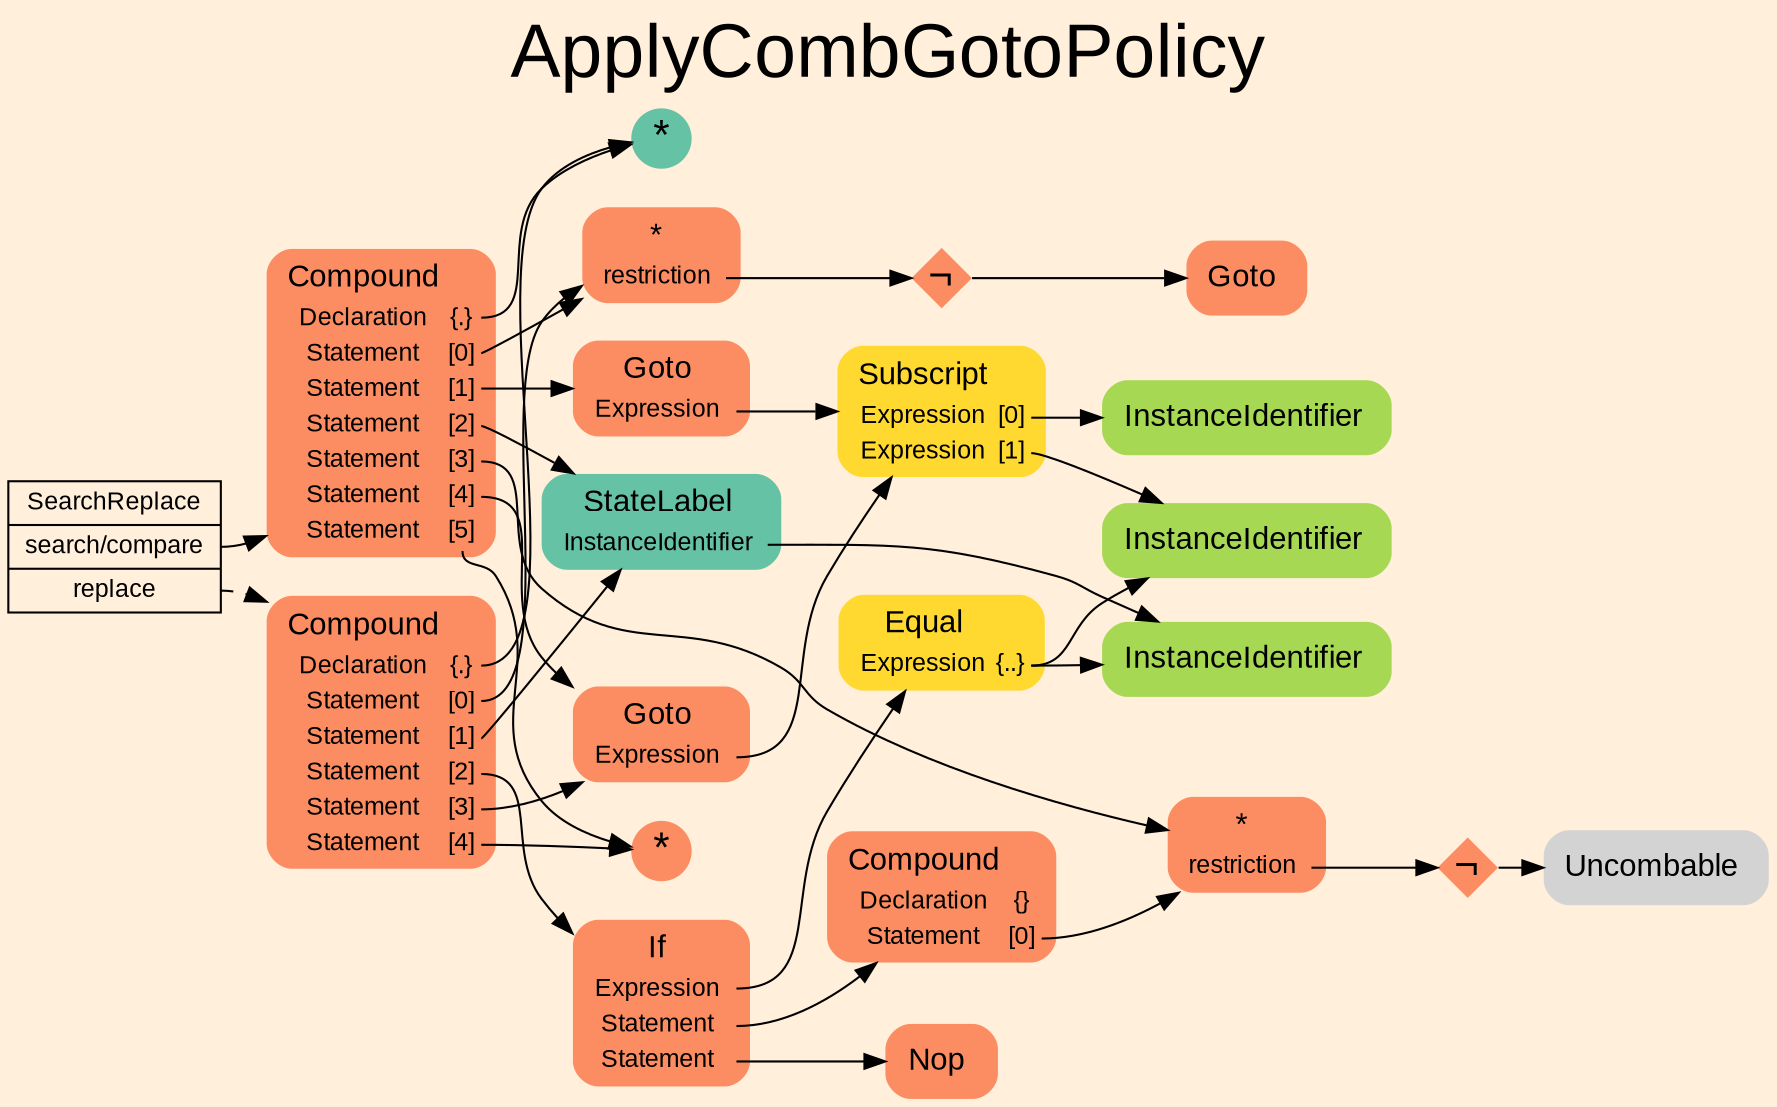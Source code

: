 digraph "ApplyCombGotoPolicy" {
label = "ApplyCombGotoPolicy"
labelloc = t
fontsize = "36"
graph [
    rankdir = "LR"
    ranksep = 0.3
    bgcolor = antiquewhite1
    color = black
    fontcolor = black
    fontname = "Arial"
];
node [
    fontname = "Arial"
];
edge [
    fontname = "Arial"
];

// -------------------- transformation figure --------------------
"CR#B-4-61" [
    // -------- block CR#B-4-61 ----------
    shape = "record"
    fillcolor = antiquewhite1
    label = "<fixed> SearchReplace | <port0> search/compare | <port1> replace"
    style = "filled"
    fontsize = "12"
    color = black
    fontcolor = black
];

"#B-2-1262" [
    // -------- block #B-2-1262 ----------
    shape = "plaintext"
    fillcolor = "/set28/2"
    label = <<TABLE BORDER="0" CELLBORDER="0" CELLSPACING="0">
     <TR><TD><FONT POINT-SIZE="15.0">Compound</FONT></TD><TD></TD></TR>
     <TR><TD>Declaration</TD><TD PORT="port0">{.}</TD></TR>
     <TR><TD>Statement</TD><TD PORT="port1">[0]</TD></TR>
     <TR><TD>Statement</TD><TD PORT="port2">[1]</TD></TR>
     <TR><TD>Statement</TD><TD PORT="port3">[2]</TD></TR>
     <TR><TD>Statement</TD><TD PORT="port4">[3]</TD></TR>
     <TR><TD>Statement</TD><TD PORT="port5">[4]</TD></TR>
     <TR><TD>Statement</TD><TD PORT="port6">[5]</TD></TR>
    </TABLE>>
    style = "rounded,filled"
    fontsize = "12"
];

"#B-2-1265" [
    // -------- block #B-2-1265 ----------
    shape = "circle"
    fillcolor = "/set28/1"
    label = <*>
    style = "filled"
    fontsize = "20"
    penwidth = 0.0
    fixedsize = true
    width = 0.4
    height = 0.4
];

"#B-2-1266" [
    // -------- block #B-2-1266 ----------
    shape = "plaintext"
    fillcolor = "/set28/2"
    label = <<TABLE BORDER="0" CELLBORDER="0" CELLSPACING="0">
     <TR><TD><FONT POINT-SIZE="15.0">*</FONT></TD><TD></TD></TR>
     <TR><TD>restriction</TD><TD PORT="port0"></TD></TR>
    </TABLE>>
    style = "rounded,filled"
    fontsize = "12"
];

"#B-2-1277" [
    // -------- block #B-2-1277 ----------
    shape = "diamond"
    fillcolor = "/set28/2"
    label = <¬>
    style = "filled"
    fontsize = "20"
    penwidth = 0.0
    fixedsize = true
    width = 0.4
    height = 0.4
];

"#B-2-1271" [
    // -------- block #B-2-1271 ----------
    shape = "plaintext"
    fillcolor = "/set28/2"
    label = <<TABLE BORDER="0" CELLBORDER="0" CELLSPACING="0">
     <TR><TD><FONT POINT-SIZE="15.0">Goto</FONT></TD><TD></TD></TR>
    </TABLE>>
    style = "rounded,filled"
    fontsize = "12"
];

"#B-2-1269" [
    // -------- block #B-2-1269 ----------
    shape = "plaintext"
    fillcolor = "/set28/2"
    label = <<TABLE BORDER="0" CELLBORDER="0" CELLSPACING="0">
     <TR><TD><FONT POINT-SIZE="15.0">Goto</FONT></TD><TD></TD></TR>
     <TR><TD>Expression</TD><TD PORT="port0"></TD></TR>
    </TABLE>>
    style = "rounded,filled"
    fontsize = "12"
];

"#B-2-1272" [
    // -------- block #B-2-1272 ----------
    shape = "plaintext"
    fillcolor = "/set28/6"
    label = <<TABLE BORDER="0" CELLBORDER="0" CELLSPACING="0">
     <TR><TD><FONT POINT-SIZE="15.0">Subscript</FONT></TD><TD></TD></TR>
     <TR><TD>Expression</TD><TD PORT="port0">[0]</TD></TR>
     <TR><TD>Expression</TD><TD PORT="port1">[1]</TD></TR>
    </TABLE>>
    style = "rounded,filled"
    fontsize = "12"
];

"#B-2-1273" [
    // -------- block #B-2-1273 ----------
    shape = "plaintext"
    fillcolor = "/set28/5"
    label = <<TABLE BORDER="0" CELLBORDER="0" CELLSPACING="0">
     <TR><TD><FONT POINT-SIZE="15.0">InstanceIdentifier</FONT></TD><TD></TD></TR>
    </TABLE>>
    style = "rounded,filled"
    fontsize = "12"
];

"#B-2-1274" [
    // -------- block #B-2-1274 ----------
    shape = "plaintext"
    fillcolor = "/set28/5"
    label = <<TABLE BORDER="0" CELLBORDER="0" CELLSPACING="0">
     <TR><TD><FONT POINT-SIZE="15.0">InstanceIdentifier</FONT></TD><TD></TD></TR>
    </TABLE>>
    style = "rounded,filled"
    fontsize = "12"
];

"#B-2-1276" [
    // -------- block #B-2-1276 ----------
    shape = "plaintext"
    fillcolor = "/set28/1"
    label = <<TABLE BORDER="0" CELLBORDER="0" CELLSPACING="0">
     <TR><TD><FONT POINT-SIZE="15.0">StateLabel</FONT></TD><TD></TD></TR>
     <TR><TD>InstanceIdentifier</TD><TD PORT="port0"></TD></TR>
    </TABLE>>
    style = "rounded,filled"
    fontsize = "12"
];

"#B-2-1275" [
    // -------- block #B-2-1275 ----------
    shape = "plaintext"
    fillcolor = "/set28/5"
    label = <<TABLE BORDER="0" CELLBORDER="0" CELLSPACING="0">
     <TR><TD><FONT POINT-SIZE="15.0">InstanceIdentifier</FONT></TD><TD></TD></TR>
    </TABLE>>
    style = "rounded,filled"
    fontsize = "12"
];

"#B-2-1267" [
    // -------- block #B-2-1267 ----------
    shape = "plaintext"
    fillcolor = "/set28/2"
    label = <<TABLE BORDER="0" CELLBORDER="0" CELLSPACING="0">
     <TR><TD><FONT POINT-SIZE="15.0">*</FONT></TD><TD></TD></TR>
     <TR><TD>restriction</TD><TD PORT="port0"></TD></TR>
    </TABLE>>
    style = "rounded,filled"
    fontsize = "12"
];

"#B-2-1278" [
    // -------- block #B-2-1278 ----------
    shape = "diamond"
    fillcolor = "/set28/2"
    label = <¬>
    style = "filled"
    fontsize = "20"
    penwidth = 0.0
    fixedsize = true
    width = 0.4
    height = 0.4
];

"#B-2-1279" [
    // -------- block #B-2-1279 ----------
    shape = "plaintext"
    label = <<TABLE BORDER="0" CELLBORDER="0" CELLSPACING="0">
     <TR><TD><FONT POINT-SIZE="15.0">Uncombable</FONT></TD><TD></TD></TR>
    </TABLE>>
    style = "rounded,filled"
    fontsize = "12"
];

"#B-2-1270" [
    // -------- block #B-2-1270 ----------
    shape = "plaintext"
    fillcolor = "/set28/2"
    label = <<TABLE BORDER="0" CELLBORDER="0" CELLSPACING="0">
     <TR><TD><FONT POINT-SIZE="15.0">Goto</FONT></TD><TD></TD></TR>
     <TR><TD>Expression</TD><TD PORT="port0"></TD></TR>
    </TABLE>>
    style = "rounded,filled"
    fontsize = "12"
];

"#B-2-1268" [
    // -------- block #B-2-1268 ----------
    shape = "circle"
    fillcolor = "/set28/2"
    label = <*>
    style = "filled"
    fontsize = "20"
    penwidth = 0.0
    fixedsize = true
    width = 0.4
    height = 0.4
];

"#B-2-1263" [
    // -------- block #B-2-1263 ----------
    shape = "plaintext"
    fillcolor = "/set28/2"
    label = <<TABLE BORDER="0" CELLBORDER="0" CELLSPACING="0">
     <TR><TD><FONT POINT-SIZE="15.0">Compound</FONT></TD><TD></TD></TR>
     <TR><TD>Declaration</TD><TD PORT="port0">{.}</TD></TR>
     <TR><TD>Statement</TD><TD PORT="port1">[0]</TD></TR>
     <TR><TD>Statement</TD><TD PORT="port2">[1]</TD></TR>
     <TR><TD>Statement</TD><TD PORT="port3">[2]</TD></TR>
     <TR><TD>Statement</TD><TD PORT="port4">[3]</TD></TR>
     <TR><TD>Statement</TD><TD PORT="port5">[4]</TD></TR>
    </TABLE>>
    style = "rounded,filled"
    fontsize = "12"
];

"#B-2-1280" [
    // -------- block #B-2-1280 ----------
    shape = "plaintext"
    fillcolor = "/set28/2"
    label = <<TABLE BORDER="0" CELLBORDER="0" CELLSPACING="0">
     <TR><TD><FONT POINT-SIZE="15.0">If</FONT></TD><TD></TD></TR>
     <TR><TD>Expression</TD><TD PORT="port0"></TD></TR>
     <TR><TD>Statement</TD><TD PORT="port1"></TD></TR>
     <TR><TD>Statement</TD><TD PORT="port2"></TD></TR>
    </TABLE>>
    style = "rounded,filled"
    fontsize = "12"
];

"#B-2-1281" [
    // -------- block #B-2-1281 ----------
    shape = "plaintext"
    fillcolor = "/set28/6"
    label = <<TABLE BORDER="0" CELLBORDER="0" CELLSPACING="0">
     <TR><TD><FONT POINT-SIZE="15.0">Equal</FONT></TD><TD></TD></TR>
     <TR><TD>Expression</TD><TD PORT="port0">{..}</TD></TR>
    </TABLE>>
    style = "rounded,filled"
    fontsize = "12"
];

"#B-2-1264" [
    // -------- block #B-2-1264 ----------
    shape = "plaintext"
    fillcolor = "/set28/2"
    label = <<TABLE BORDER="0" CELLBORDER="0" CELLSPACING="0">
     <TR><TD><FONT POINT-SIZE="15.0">Compound</FONT></TD><TD></TD></TR>
     <TR><TD>Declaration</TD><TD PORT="port0">{}</TD></TR>
     <TR><TD>Statement</TD><TD PORT="port1">[0]</TD></TR>
    </TABLE>>
    style = "rounded,filled"
    fontsize = "12"
];

"#B-2-1282" [
    // -------- block #B-2-1282 ----------
    shape = "plaintext"
    fillcolor = "/set28/2"
    label = <<TABLE BORDER="0" CELLBORDER="0" CELLSPACING="0">
     <TR><TD><FONT POINT-SIZE="15.0">Nop</FONT></TD><TD></TD></TR>
    </TABLE>>
    style = "rounded,filled"
    fontsize = "12"
];

"CR#B-4-61":port0 -> "#B-2-1262" [
    color = black
    fontcolor = black
];

"CR#B-4-61":port1 -> "#B-2-1263" [
    style="dashed"
    color = black
    fontcolor = black
];

"#B-2-1262":port0 -> "#B-2-1265" [
    color = black
    fontcolor = black
];

"#B-2-1262":port1 -> "#B-2-1266" [
    color = black
    fontcolor = black
];

"#B-2-1262":port2 -> "#B-2-1269" [
    color = black
    fontcolor = black
];

"#B-2-1262":port3 -> "#B-2-1276" [
    color = black
    fontcolor = black
];

"#B-2-1262":port4 -> "#B-2-1267" [
    color = black
    fontcolor = black
];

"#B-2-1262":port5 -> "#B-2-1270" [
    color = black
    fontcolor = black
];

"#B-2-1262":port6 -> "#B-2-1268" [
    color = black
    fontcolor = black
];

"#B-2-1266":port0 -> "#B-2-1277" [
    color = black
    fontcolor = black
];

"#B-2-1277" -> "#B-2-1271" [
    color = black
    fontcolor = black
];

"#B-2-1269":port0 -> "#B-2-1272" [
    color = black
    fontcolor = black
];

"#B-2-1272":port0 -> "#B-2-1273" [
    color = black
    fontcolor = black
];

"#B-2-1272":port1 -> "#B-2-1274" [
    color = black
    fontcolor = black
];

"#B-2-1276":port0 -> "#B-2-1275" [
    color = black
    fontcolor = black
];

"#B-2-1267":port0 -> "#B-2-1278" [
    color = black
    fontcolor = black
];

"#B-2-1278" -> "#B-2-1279" [
    color = black
    fontcolor = black
];

"#B-2-1270":port0 -> "#B-2-1272" [
    color = black
    fontcolor = black
];

"#B-2-1263":port0 -> "#B-2-1265" [
    color = black
    fontcolor = black
];

"#B-2-1263":port1 -> "#B-2-1266" [
    color = black
    fontcolor = black
];

"#B-2-1263":port2 -> "#B-2-1276" [
    color = black
    fontcolor = black
];

"#B-2-1263":port3 -> "#B-2-1280" [
    color = black
    fontcolor = black
];

"#B-2-1263":port4 -> "#B-2-1270" [
    color = black
    fontcolor = black
];

"#B-2-1263":port5 -> "#B-2-1268" [
    color = black
    fontcolor = black
];

"#B-2-1280":port0 -> "#B-2-1281" [
    color = black
    fontcolor = black
];

"#B-2-1280":port1 -> "#B-2-1264" [
    color = black
    fontcolor = black
];

"#B-2-1280":port2 -> "#B-2-1282" [
    color = black
    fontcolor = black
];

"#B-2-1281":port0 -> "#B-2-1274" [
    color = black
    fontcolor = black
];

"#B-2-1281":port0 -> "#B-2-1275" [
    color = black
    fontcolor = black
];

"#B-2-1264":port1 -> "#B-2-1267" [
    color = black
    fontcolor = black
];


}
